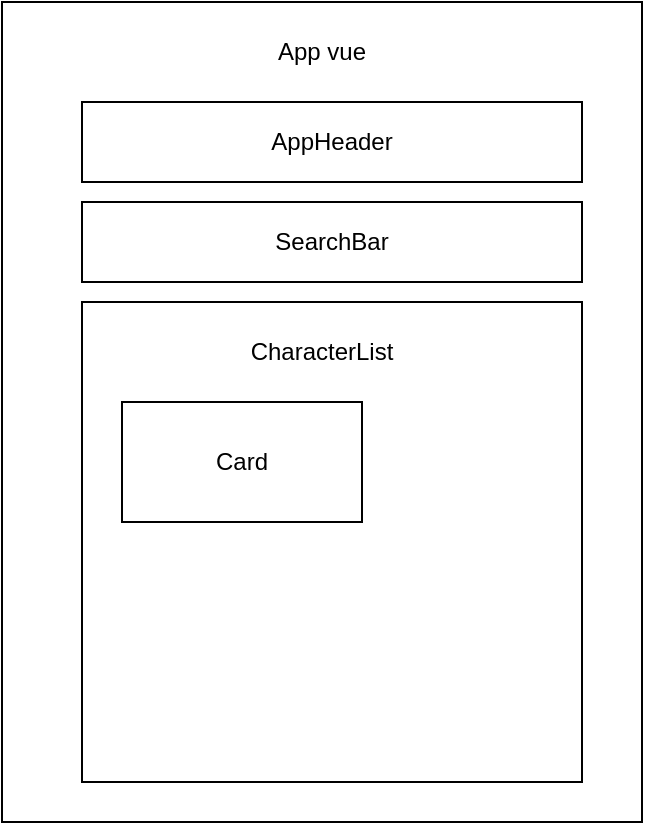 <mxfile>
    <diagram id="7p0DVbeTuJBgCGu3KGAg" name="Pagina-1">
        <mxGraphModel dx="648" dy="493" grid="1" gridSize="10" guides="1" tooltips="1" connect="1" arrows="1" fold="1" page="1" pageScale="1" pageWidth="827" pageHeight="1169" math="0" shadow="0">
            <root>
                <mxCell id="0"/>
                <mxCell id="1" parent="0"/>
                <mxCell id="2" value="" style="rounded=0;whiteSpace=wrap;html=1;" vertex="1" parent="1">
                    <mxGeometry x="70" y="40" width="320" height="410" as="geometry"/>
                </mxCell>
                <mxCell id="3" value="App vue" style="text;html=1;strokeColor=none;fillColor=none;align=center;verticalAlign=middle;whiteSpace=wrap;rounded=0;" vertex="1" parent="1">
                    <mxGeometry x="200" y="50" width="60" height="30" as="geometry"/>
                </mxCell>
                <mxCell id="5" value="AppHeader" style="rounded=0;whiteSpace=wrap;html=1;" vertex="1" parent="1">
                    <mxGeometry x="110" y="90" width="250" height="40" as="geometry"/>
                </mxCell>
                <mxCell id="6" value="" style="rounded=0;whiteSpace=wrap;html=1;" vertex="1" parent="1">
                    <mxGeometry x="110" y="190" width="250" height="240" as="geometry"/>
                </mxCell>
                <mxCell id="7" value="CharacterList" style="text;html=1;strokeColor=none;fillColor=none;align=center;verticalAlign=middle;whiteSpace=wrap;rounded=0;" vertex="1" parent="1">
                    <mxGeometry x="200" y="200" width="60" height="30" as="geometry"/>
                </mxCell>
                <mxCell id="8" value="SearchBar" style="rounded=0;whiteSpace=wrap;html=1;" vertex="1" parent="1">
                    <mxGeometry x="110" y="140" width="250" height="40" as="geometry"/>
                </mxCell>
                <mxCell id="9" value="Card" style="rounded=0;whiteSpace=wrap;html=1;" vertex="1" parent="1">
                    <mxGeometry x="130" y="240" width="120" height="60" as="geometry"/>
                </mxCell>
            </root>
        </mxGraphModel>
    </diagram>
</mxfile>